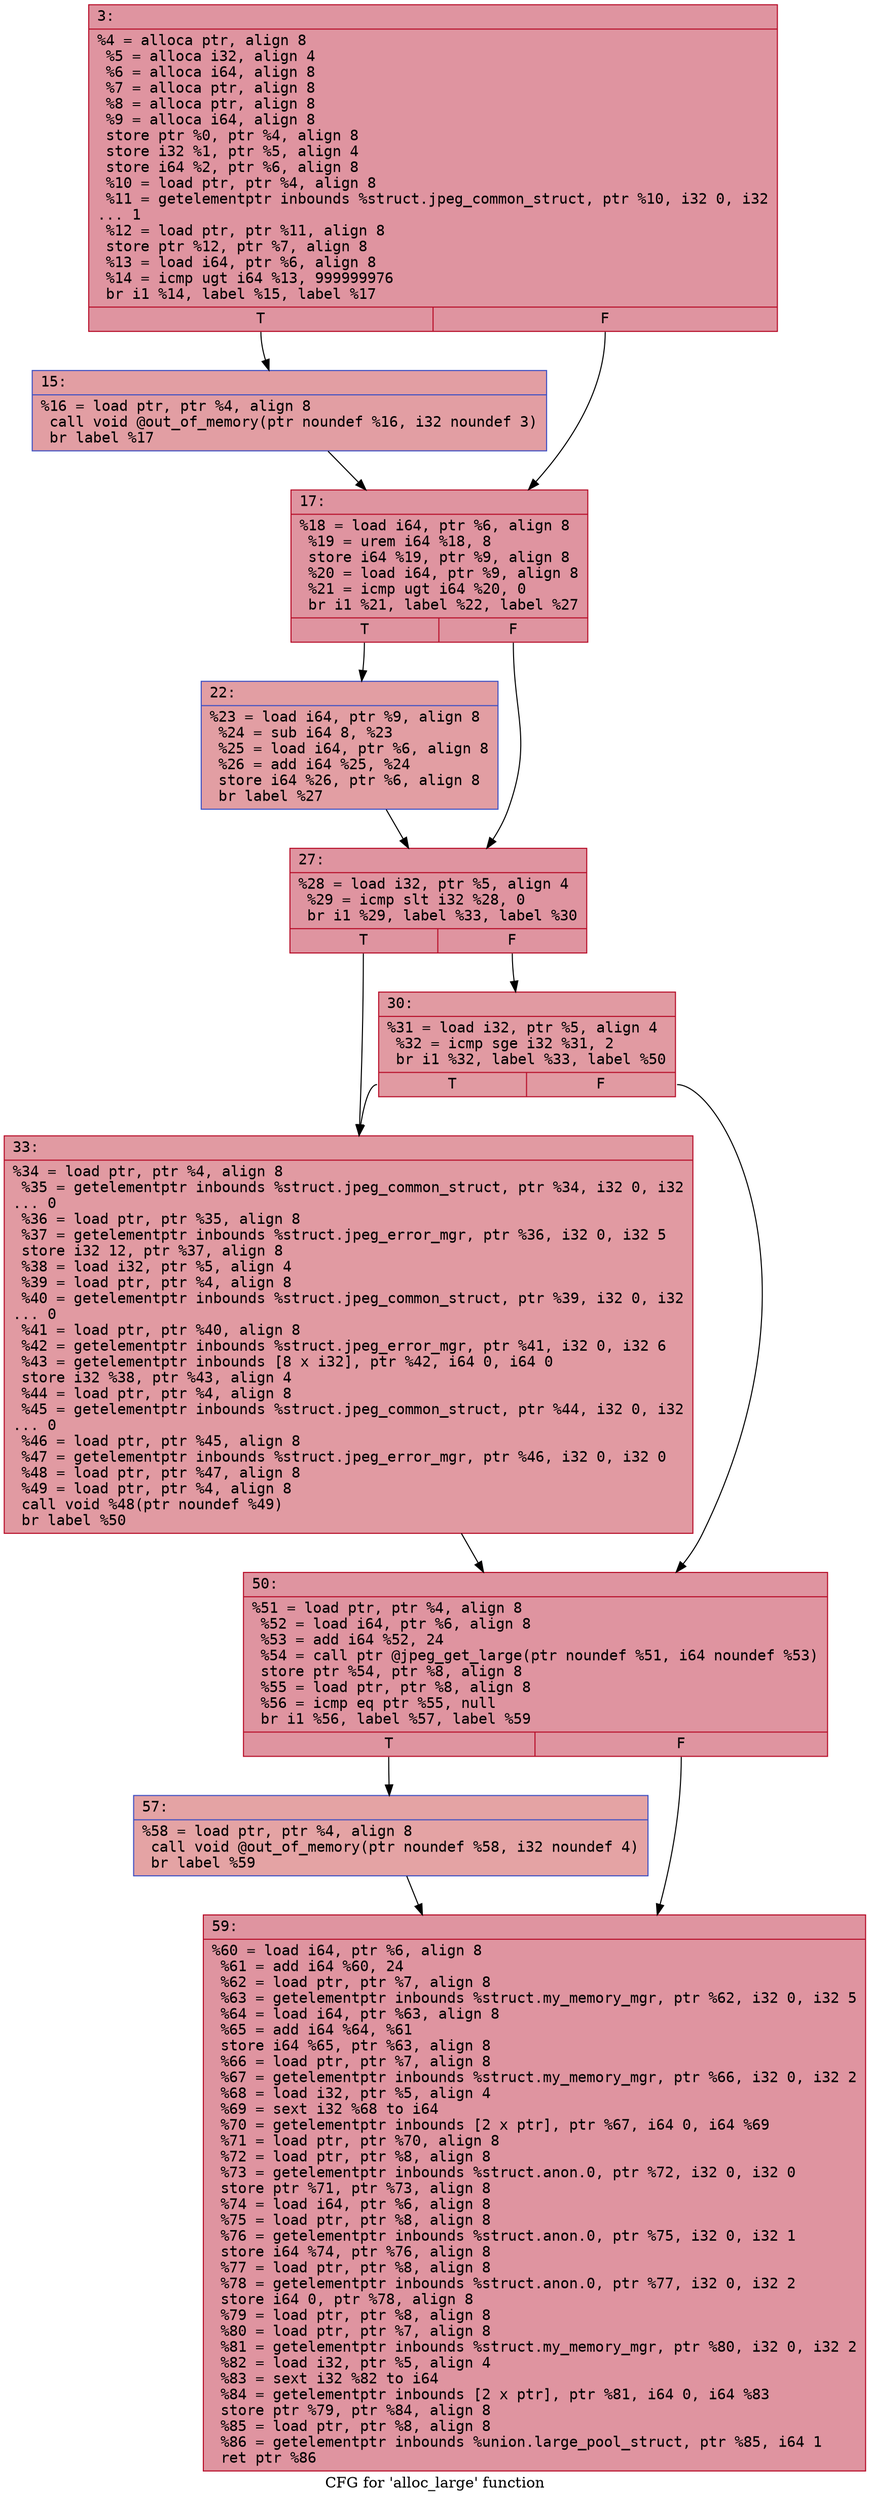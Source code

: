 digraph "CFG for 'alloc_large' function" {
	label="CFG for 'alloc_large' function";

	Node0x6000039b6f30 [shape=record,color="#b70d28ff", style=filled, fillcolor="#b70d2870" fontname="Courier",label="{3:\l|  %4 = alloca ptr, align 8\l  %5 = alloca i32, align 4\l  %6 = alloca i64, align 8\l  %7 = alloca ptr, align 8\l  %8 = alloca ptr, align 8\l  %9 = alloca i64, align 8\l  store ptr %0, ptr %4, align 8\l  store i32 %1, ptr %5, align 4\l  store i64 %2, ptr %6, align 8\l  %10 = load ptr, ptr %4, align 8\l  %11 = getelementptr inbounds %struct.jpeg_common_struct, ptr %10, i32 0, i32\l... 1\l  %12 = load ptr, ptr %11, align 8\l  store ptr %12, ptr %7, align 8\l  %13 = load i64, ptr %6, align 8\l  %14 = icmp ugt i64 %13, 999999976\l  br i1 %14, label %15, label %17\l|{<s0>T|<s1>F}}"];
	Node0x6000039b6f30:s0 -> Node0x6000039b6f80[tooltip="3 -> 15\nProbability 50.00%" ];
	Node0x6000039b6f30:s1 -> Node0x6000039b6fd0[tooltip="3 -> 17\nProbability 50.00%" ];
	Node0x6000039b6f80 [shape=record,color="#3d50c3ff", style=filled, fillcolor="#be242e70" fontname="Courier",label="{15:\l|  %16 = load ptr, ptr %4, align 8\l  call void @out_of_memory(ptr noundef %16, i32 noundef 3)\l  br label %17\l}"];
	Node0x6000039b6f80 -> Node0x6000039b6fd0[tooltip="15 -> 17\nProbability 100.00%" ];
	Node0x6000039b6fd0 [shape=record,color="#b70d28ff", style=filled, fillcolor="#b70d2870" fontname="Courier",label="{17:\l|  %18 = load i64, ptr %6, align 8\l  %19 = urem i64 %18, 8\l  store i64 %19, ptr %9, align 8\l  %20 = load i64, ptr %9, align 8\l  %21 = icmp ugt i64 %20, 0\l  br i1 %21, label %22, label %27\l|{<s0>T|<s1>F}}"];
	Node0x6000039b6fd0:s0 -> Node0x6000039b7020[tooltip="17 -> 22\nProbability 50.00%" ];
	Node0x6000039b6fd0:s1 -> Node0x6000039b7070[tooltip="17 -> 27\nProbability 50.00%" ];
	Node0x6000039b7020 [shape=record,color="#3d50c3ff", style=filled, fillcolor="#be242e70" fontname="Courier",label="{22:\l|  %23 = load i64, ptr %9, align 8\l  %24 = sub i64 8, %23\l  %25 = load i64, ptr %6, align 8\l  %26 = add i64 %25, %24\l  store i64 %26, ptr %6, align 8\l  br label %27\l}"];
	Node0x6000039b7020 -> Node0x6000039b7070[tooltip="22 -> 27\nProbability 100.00%" ];
	Node0x6000039b7070 [shape=record,color="#b70d28ff", style=filled, fillcolor="#b70d2870" fontname="Courier",label="{27:\l|  %28 = load i32, ptr %5, align 4\l  %29 = icmp slt i32 %28, 0\l  br i1 %29, label %33, label %30\l|{<s0>T|<s1>F}}"];
	Node0x6000039b7070:s0 -> Node0x6000039b7110[tooltip="27 -> 33\nProbability 37.50%" ];
	Node0x6000039b7070:s1 -> Node0x6000039b70c0[tooltip="27 -> 30\nProbability 62.50%" ];
	Node0x6000039b70c0 [shape=record,color="#b70d28ff", style=filled, fillcolor="#bb1b2c70" fontname="Courier",label="{30:\l|  %31 = load i32, ptr %5, align 4\l  %32 = icmp sge i32 %31, 2\l  br i1 %32, label %33, label %50\l|{<s0>T|<s1>F}}"];
	Node0x6000039b70c0:s0 -> Node0x6000039b7110[tooltip="30 -> 33\nProbability 50.00%" ];
	Node0x6000039b70c0:s1 -> Node0x6000039b7160[tooltip="30 -> 50\nProbability 50.00%" ];
	Node0x6000039b7110 [shape=record,color="#b70d28ff", style=filled, fillcolor="#bb1b2c70" fontname="Courier",label="{33:\l|  %34 = load ptr, ptr %4, align 8\l  %35 = getelementptr inbounds %struct.jpeg_common_struct, ptr %34, i32 0, i32\l... 0\l  %36 = load ptr, ptr %35, align 8\l  %37 = getelementptr inbounds %struct.jpeg_error_mgr, ptr %36, i32 0, i32 5\l  store i32 12, ptr %37, align 8\l  %38 = load i32, ptr %5, align 4\l  %39 = load ptr, ptr %4, align 8\l  %40 = getelementptr inbounds %struct.jpeg_common_struct, ptr %39, i32 0, i32\l... 0\l  %41 = load ptr, ptr %40, align 8\l  %42 = getelementptr inbounds %struct.jpeg_error_mgr, ptr %41, i32 0, i32 6\l  %43 = getelementptr inbounds [8 x i32], ptr %42, i64 0, i64 0\l  store i32 %38, ptr %43, align 4\l  %44 = load ptr, ptr %4, align 8\l  %45 = getelementptr inbounds %struct.jpeg_common_struct, ptr %44, i32 0, i32\l... 0\l  %46 = load ptr, ptr %45, align 8\l  %47 = getelementptr inbounds %struct.jpeg_error_mgr, ptr %46, i32 0, i32 0\l  %48 = load ptr, ptr %47, align 8\l  %49 = load ptr, ptr %4, align 8\l  call void %48(ptr noundef %49)\l  br label %50\l}"];
	Node0x6000039b7110 -> Node0x6000039b7160[tooltip="33 -> 50\nProbability 100.00%" ];
	Node0x6000039b7160 [shape=record,color="#b70d28ff", style=filled, fillcolor="#b70d2870" fontname="Courier",label="{50:\l|  %51 = load ptr, ptr %4, align 8\l  %52 = load i64, ptr %6, align 8\l  %53 = add i64 %52, 24\l  %54 = call ptr @jpeg_get_large(ptr noundef %51, i64 noundef %53)\l  store ptr %54, ptr %8, align 8\l  %55 = load ptr, ptr %8, align 8\l  %56 = icmp eq ptr %55, null\l  br i1 %56, label %57, label %59\l|{<s0>T|<s1>F}}"];
	Node0x6000039b7160:s0 -> Node0x6000039b71b0[tooltip="50 -> 57\nProbability 37.50%" ];
	Node0x6000039b7160:s1 -> Node0x6000039b7200[tooltip="50 -> 59\nProbability 62.50%" ];
	Node0x6000039b71b0 [shape=record,color="#3d50c3ff", style=filled, fillcolor="#c32e3170" fontname="Courier",label="{57:\l|  %58 = load ptr, ptr %4, align 8\l  call void @out_of_memory(ptr noundef %58, i32 noundef 4)\l  br label %59\l}"];
	Node0x6000039b71b0 -> Node0x6000039b7200[tooltip="57 -> 59\nProbability 100.00%" ];
	Node0x6000039b7200 [shape=record,color="#b70d28ff", style=filled, fillcolor="#b70d2870" fontname="Courier",label="{59:\l|  %60 = load i64, ptr %6, align 8\l  %61 = add i64 %60, 24\l  %62 = load ptr, ptr %7, align 8\l  %63 = getelementptr inbounds %struct.my_memory_mgr, ptr %62, i32 0, i32 5\l  %64 = load i64, ptr %63, align 8\l  %65 = add i64 %64, %61\l  store i64 %65, ptr %63, align 8\l  %66 = load ptr, ptr %7, align 8\l  %67 = getelementptr inbounds %struct.my_memory_mgr, ptr %66, i32 0, i32 2\l  %68 = load i32, ptr %5, align 4\l  %69 = sext i32 %68 to i64\l  %70 = getelementptr inbounds [2 x ptr], ptr %67, i64 0, i64 %69\l  %71 = load ptr, ptr %70, align 8\l  %72 = load ptr, ptr %8, align 8\l  %73 = getelementptr inbounds %struct.anon.0, ptr %72, i32 0, i32 0\l  store ptr %71, ptr %73, align 8\l  %74 = load i64, ptr %6, align 8\l  %75 = load ptr, ptr %8, align 8\l  %76 = getelementptr inbounds %struct.anon.0, ptr %75, i32 0, i32 1\l  store i64 %74, ptr %76, align 8\l  %77 = load ptr, ptr %8, align 8\l  %78 = getelementptr inbounds %struct.anon.0, ptr %77, i32 0, i32 2\l  store i64 0, ptr %78, align 8\l  %79 = load ptr, ptr %8, align 8\l  %80 = load ptr, ptr %7, align 8\l  %81 = getelementptr inbounds %struct.my_memory_mgr, ptr %80, i32 0, i32 2\l  %82 = load i32, ptr %5, align 4\l  %83 = sext i32 %82 to i64\l  %84 = getelementptr inbounds [2 x ptr], ptr %81, i64 0, i64 %83\l  store ptr %79, ptr %84, align 8\l  %85 = load ptr, ptr %8, align 8\l  %86 = getelementptr inbounds %union.large_pool_struct, ptr %85, i64 1\l  ret ptr %86\l}"];
}
